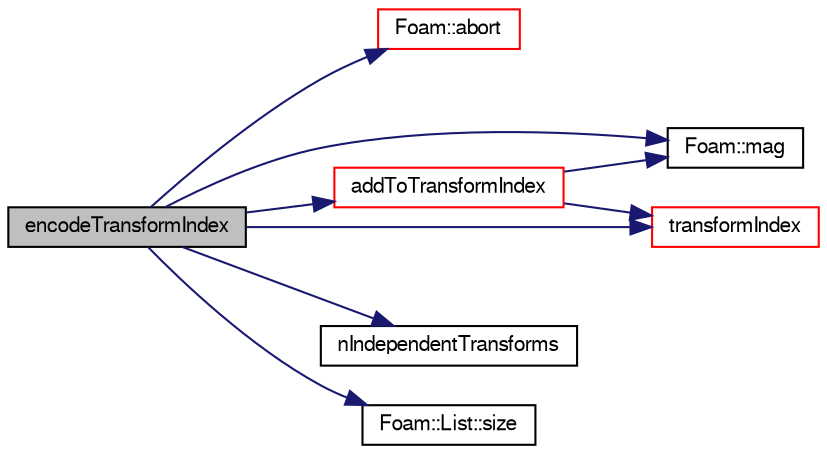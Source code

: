 digraph "encodeTransformIndex"
{
  bgcolor="transparent";
  edge [fontname="FreeSans",fontsize="10",labelfontname="FreeSans",labelfontsize="10"];
  node [fontname="FreeSans",fontsize="10",shape=record];
  rankdir="LR";
  Node12 [label="encodeTransformIndex",height=0.2,width=0.4,color="black", fillcolor="grey75", style="filled", fontcolor="black"];
  Node12 -> Node13 [color="midnightblue",fontsize="10",style="solid",fontname="FreeSans"];
  Node13 [label="Foam::abort",height=0.2,width=0.4,color="red",URL="$a21124.html#a447107a607d03e417307c203fa5fb44b"];
  Node12 -> Node56 [color="midnightblue",fontsize="10",style="solid",fontname="FreeSans"];
  Node56 [label="addToTransformIndex",height=0.2,width=0.4,color="red",URL="$a27690.html#ae12df20b0dd6402143a55db4e120ff36",tooltip="Add patch transformation to transformIndex. Return new. "];
  Node56 -> Node69 [color="midnightblue",fontsize="10",style="solid",fontname="FreeSans"];
  Node69 [label="Foam::mag",height=0.2,width=0.4,color="black",URL="$a21124.html#a929da2a3fdcf3dacbbe0487d3a330dae"];
  Node56 -> Node77 [color="midnightblue",fontsize="10",style="solid",fontname="FreeSans"];
  Node77 [label="transformIndex",height=0.2,width=0.4,color="red",URL="$a27690.html#a045b8e246ccc41fb39e9918a1c9fb783",tooltip="Transform carried by the object. "];
  Node12 -> Node69 [color="midnightblue",fontsize="10",style="solid",fontname="FreeSans"];
  Node12 -> Node82 [color="midnightblue",fontsize="10",style="solid",fontname="FreeSans"];
  Node82 [label="nIndependentTransforms",height=0.2,width=0.4,color="black",URL="$a27690.html#ae93fab6ca70314aff46e2a9c11cf4df2",tooltip="Return the number of independent transforms. "];
  Node12 -> Node83 [color="midnightblue",fontsize="10",style="solid",fontname="FreeSans"];
  Node83 [label="Foam::List::size",height=0.2,width=0.4,color="black",URL="$a25694.html#a8a5f6fa29bd4b500caf186f60245b384",tooltip="Override size to be inconsistent with allocated storage. "];
  Node12 -> Node77 [color="midnightblue",fontsize="10",style="solid",fontname="FreeSans"];
}
